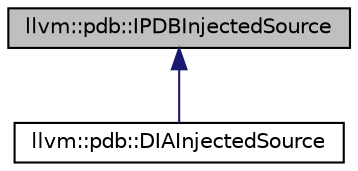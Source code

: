 digraph "llvm::pdb::IPDBInjectedSource"
{
 // LATEX_PDF_SIZE
  bgcolor="transparent";
  edge [fontname="Helvetica",fontsize="10",labelfontname="Helvetica",labelfontsize="10"];
  node [fontname="Helvetica",fontsize="10",shape="box"];
  Node1 [label="llvm::pdb::IPDBInjectedSource",height=0.2,width=0.4,color="black", fillcolor="grey75", style="filled", fontcolor="black",tooltip="IPDBInjectedSource defines an interface used to represent source files which were injected directly i..."];
  Node1 -> Node2 [dir="back",color="midnightblue",fontsize="10",style="solid",fontname="Helvetica"];
  Node2 [label="llvm::pdb::DIAInjectedSource",height=0.2,width=0.4,color="black",URL="$classllvm_1_1pdb_1_1DIAInjectedSource.html",tooltip=" "];
}
